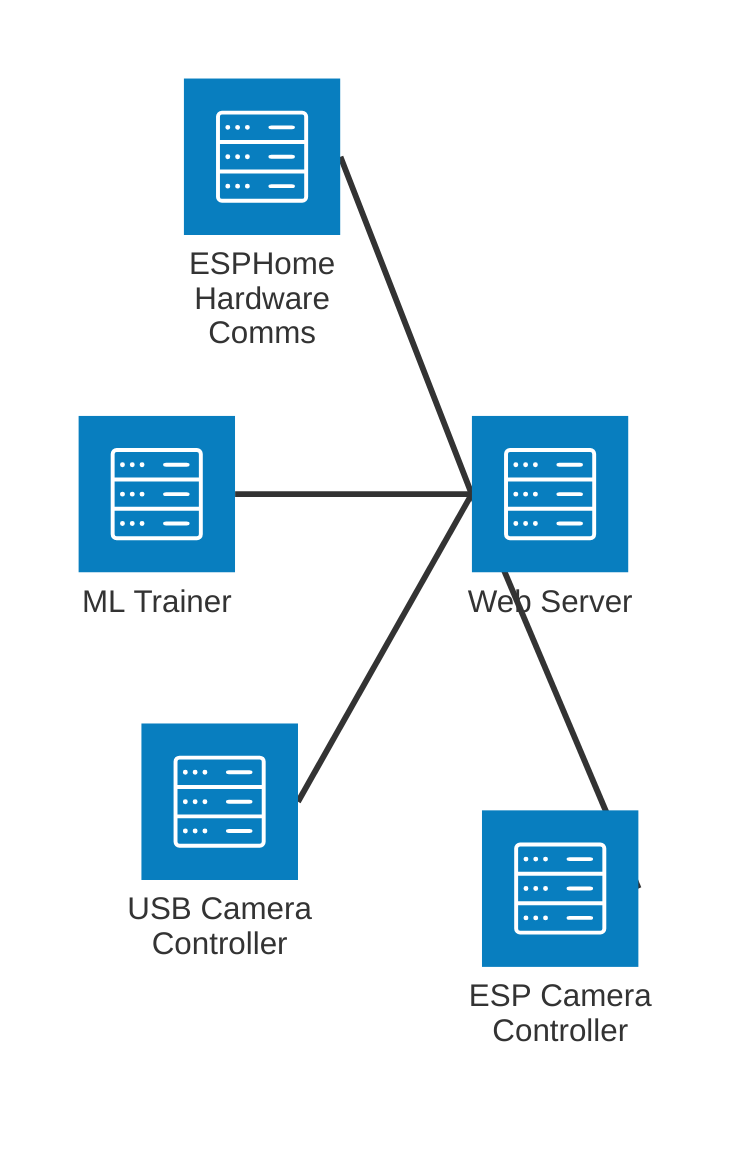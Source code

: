 architecture-beta

    service web_server(server)[Web Server]
    service esp_cameras(server)[ESP Camera Controller]
    service usb_cameras(server)[USB Camera Controller]
    service controller(server)[ESPHome Hardware Comms]
    service mltrainer(server)[ML Trainer]

    web_server:L -- R:controller
    web_server:L -- R:usb_cameras
    web_server:L -- R:esp_cameras
    web_server:L -- R:mltrainer